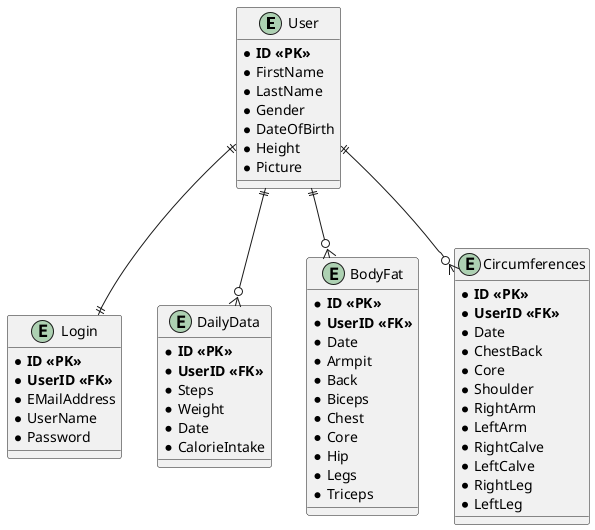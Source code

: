 @startuml

entity User {
    * **ID <<PK>>**
    * FirstName
    * LastName
    * Gender
    * DateOfBirth
    * Height
    * Picture
}

entity Login {
    * **ID <<PK>>**
    * **UserID <<FK>>**
    * EMailAddress
    * UserName
    * Password
}

entity DailyData {
    * **ID <<PK>>**
    * **UserID <<FK>>**
    * Steps
    * Weight
    * Date
    * CalorieIntake
}

entity BodyFat {
    * **ID <<PK>>**
    * **UserID <<FK>>**
    * Date
    * Armpit
    * Back
    * Biceps
    * Chest
    * Core
    * Hip
    * Legs
    * Triceps
}

entity Circumferences {
    * **ID <<PK>>**
    * **UserID <<FK>>**
    * Date
    * ChestBack
    * Core
    * Shoulder
    * RightArm
    * LeftArm
    * RightCalve
    * LeftCalve
    * RightLeg
    * LeftLeg
}

User ||--|| Login
User ||--o{ DailyData
User ||--o{ BodyFat
User ||--o{ Circumferences

@enduml